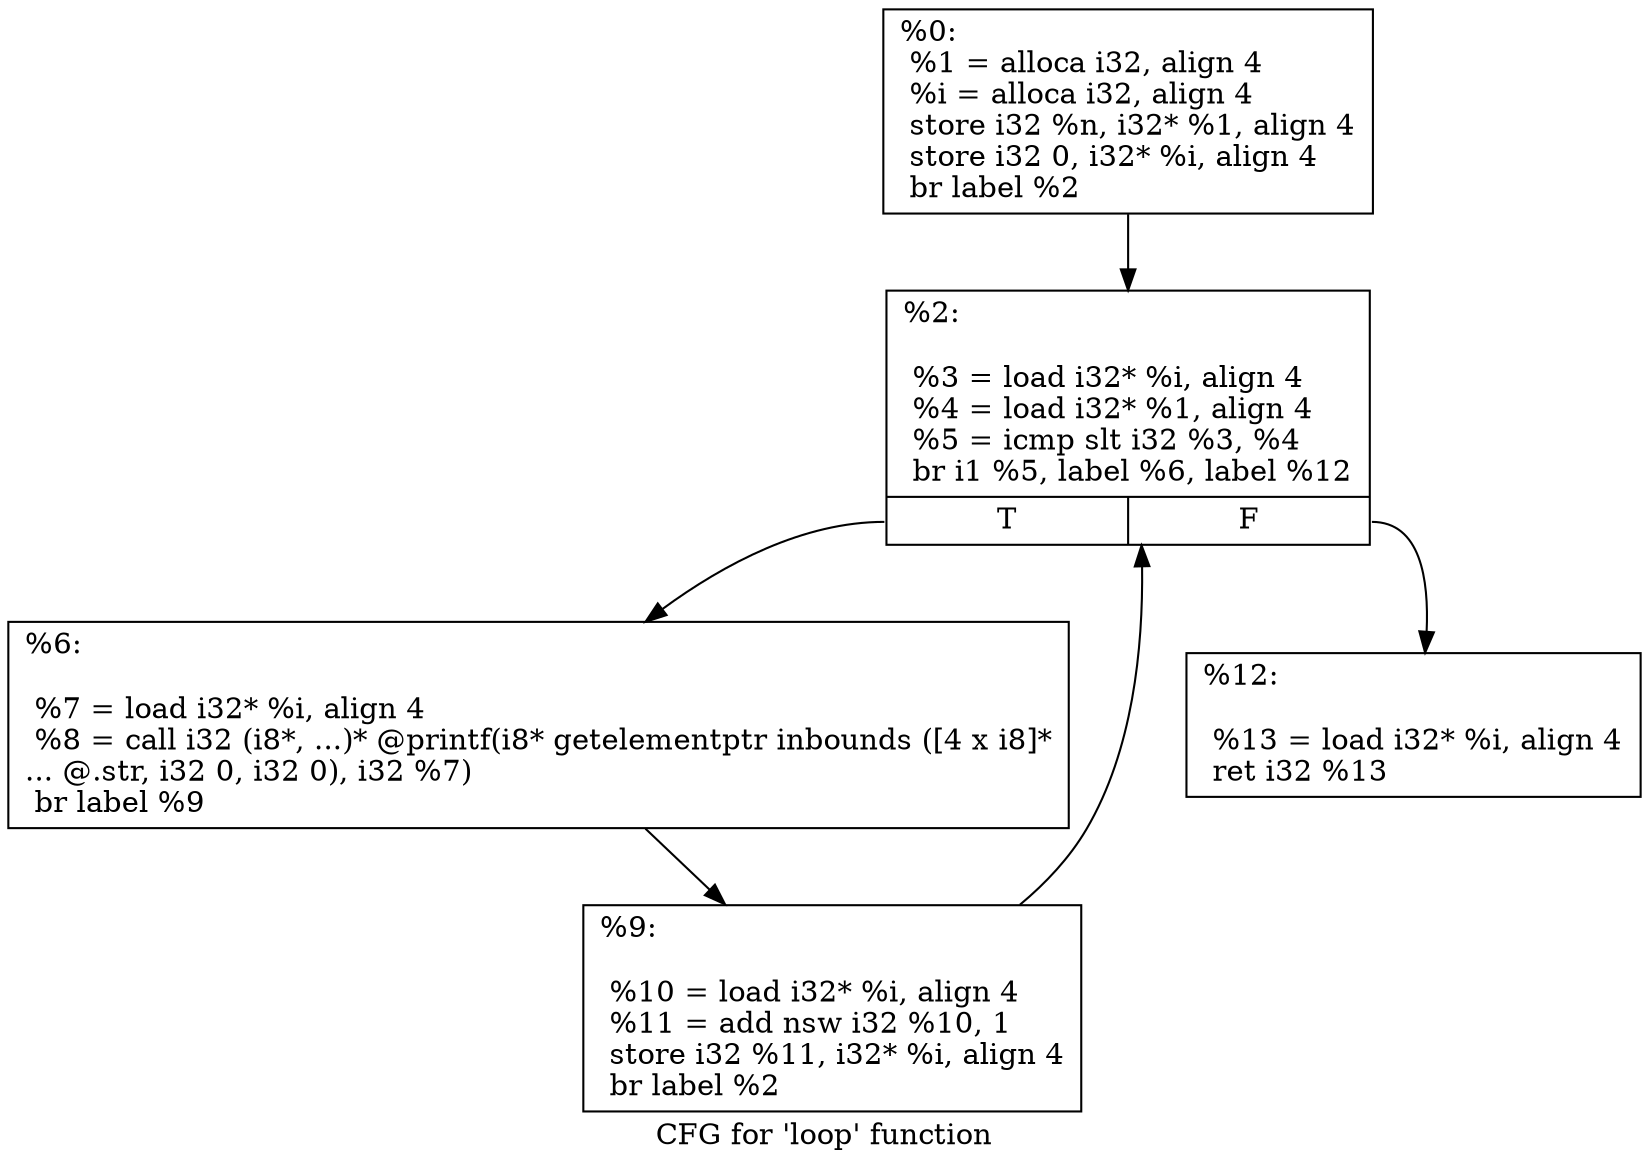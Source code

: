 digraph "CFG for 'loop' function" {
	label="CFG for 'loop' function";

	Node0x7f85a2c07100 [shape=record,label="{%0:\l  %1 = alloca i32, align 4\l  %i = alloca i32, align 4\l  store i32 %n, i32* %1, align 4\l  store i32 0, i32* %i, align 4\l  br label %2\l}"];
	Node0x7f85a2c07100 -> Node0x7f85a2c07440;
	Node0x7f85a2c07440 [shape=record,label="{%2:\l\l  %3 = load i32* %i, align 4\l  %4 = load i32* %1, align 4\l  %5 = icmp slt i32 %3, %4\l  br i1 %5, label %6, label %12\l|{<s0>T|<s1>F}}"];
	Node0x7f85a2c07440:s0 -> Node0x7f85a2e00390;
	Node0x7f85a2c07440:s1 -> Node0x7f85a2e00420;
	Node0x7f85a2e00390 [shape=record,label="{%6:\l\l  %7 = load i32* %i, align 4\l  %8 = call i32 (i8*, ...)* @printf(i8* getelementptr inbounds ([4 x i8]*\l... @.str, i32 0, i32 0), i32 %7)\l  br label %9\l}"];
	Node0x7f85a2e00390 -> Node0x7f85a2e00970;
	Node0x7f85a2e00970 [shape=record,label="{%9:\l\l  %10 = load i32* %i, align 4\l  %11 = add nsw i32 %10, 1\l  store i32 %11, i32* %i, align 4\l  br label %2\l}"];
	Node0x7f85a2e00970 -> Node0x7f85a2c07440;
	Node0x7f85a2e00420 [shape=record,label="{%12:\l\l  %13 = load i32* %i, align 4\l  ret i32 %13\l}"];
}
